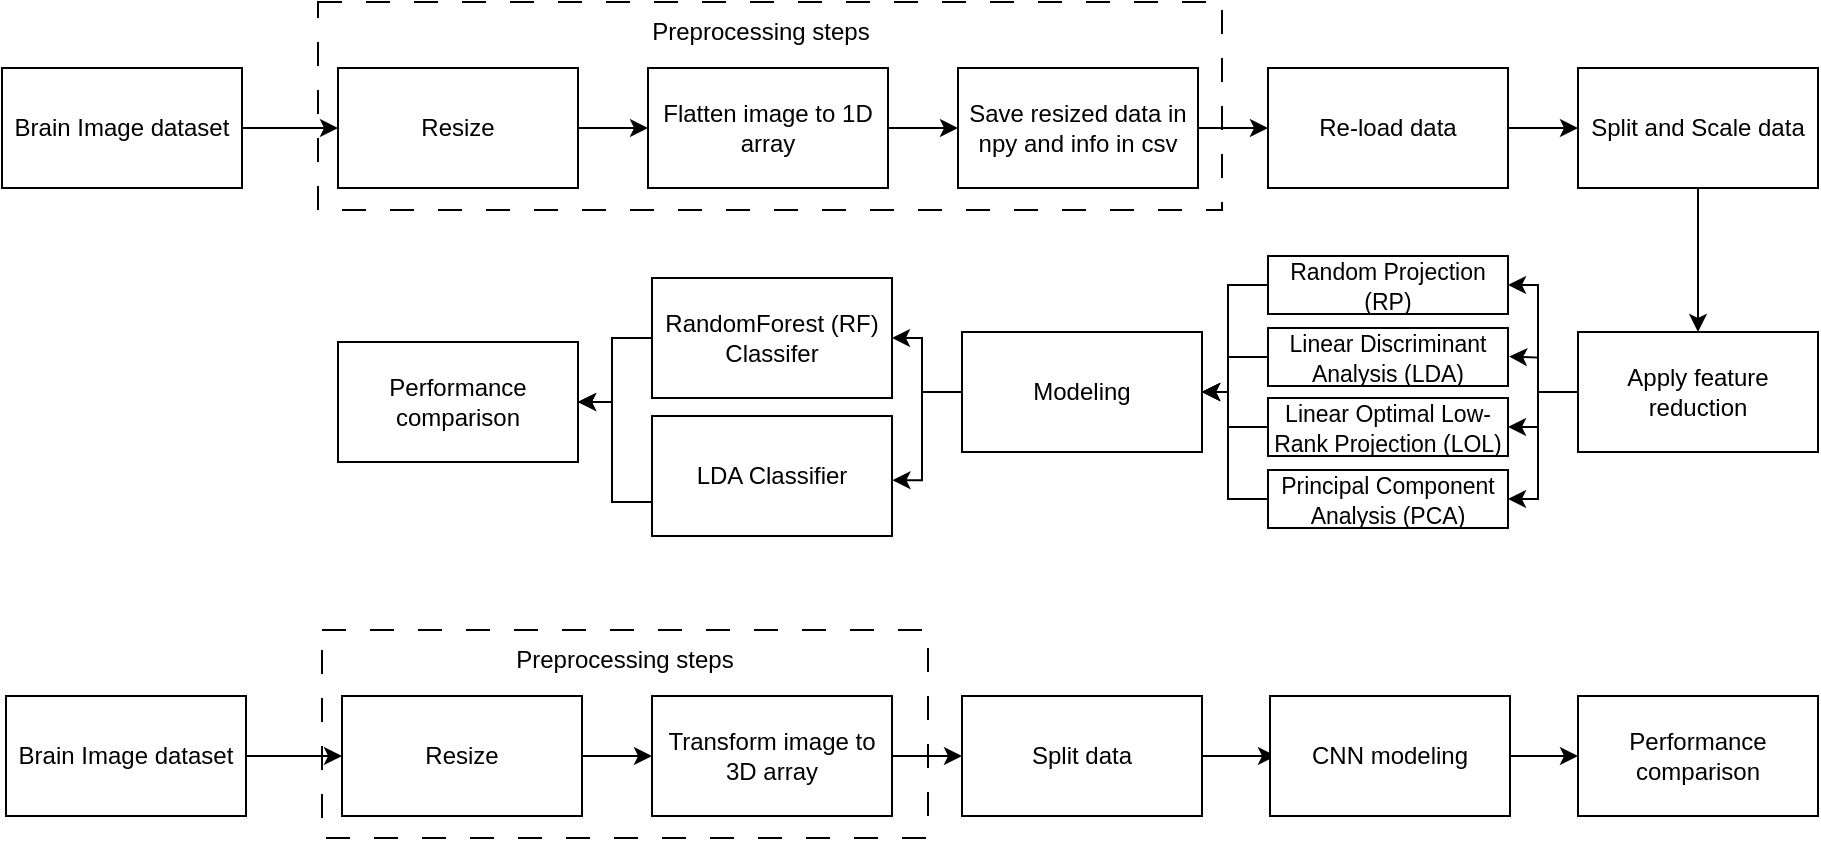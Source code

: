 <mxfile version="24.5.3" type="device">
  <diagram name="Page-1" id="YmXKTbXznHbvRH47uE-R">
    <mxGraphModel dx="34" dy="820" grid="1" gridSize="10" guides="1" tooltips="1" connect="1" arrows="1" fold="1" page="1" pageScale="1" pageWidth="1100" pageHeight="850" math="0" shadow="0">
      <root>
        <mxCell id="0" />
        <mxCell id="1" parent="0" />
        <mxCell id="xontw5LpApdB3VqPf-ii-49" value="" style="rounded=0;whiteSpace=wrap;html=1;fillColor=none;dashed=1;dashPattern=12 12;" parent="1" vertex="1">
          <mxGeometry x="1378" y="170" width="452" height="104" as="geometry" />
        </mxCell>
        <mxCell id="xontw5LpApdB3VqPf-ii-3" value="" style="edgeStyle=orthogonalEdgeStyle;rounded=0;orthogonalLoop=1;jettySize=auto;html=1;" parent="1" source="xontw5LpApdB3VqPf-ii-1" target="xontw5LpApdB3VqPf-ii-2" edge="1">
          <mxGeometry relative="1" as="geometry" />
        </mxCell>
        <mxCell id="xontw5LpApdB3VqPf-ii-1" value="Resize" style="rounded=0;whiteSpace=wrap;html=1;" parent="1" vertex="1">
          <mxGeometry x="1388" y="203" width="120" height="60" as="geometry" />
        </mxCell>
        <mxCell id="xontw5LpApdB3VqPf-ii-5" value="" style="edgeStyle=orthogonalEdgeStyle;rounded=0;orthogonalLoop=1;jettySize=auto;html=1;" parent="1" source="xontw5LpApdB3VqPf-ii-2" target="xontw5LpApdB3VqPf-ii-4" edge="1">
          <mxGeometry relative="1" as="geometry" />
        </mxCell>
        <mxCell id="xontw5LpApdB3VqPf-ii-2" value="Flatten image to 1D array" style="rounded=0;whiteSpace=wrap;html=1;" parent="1" vertex="1">
          <mxGeometry x="1543" y="203" width="120" height="60" as="geometry" />
        </mxCell>
        <mxCell id="xontw5LpApdB3VqPf-ii-7" value="" style="edgeStyle=orthogonalEdgeStyle;rounded=0;orthogonalLoop=1;jettySize=auto;html=1;" parent="1" source="xontw5LpApdB3VqPf-ii-4" target="xontw5LpApdB3VqPf-ii-6" edge="1">
          <mxGeometry relative="1" as="geometry" />
        </mxCell>
        <mxCell id="xontw5LpApdB3VqPf-ii-4" value="Save resized data in npy and info in csv" style="rounded=0;whiteSpace=wrap;html=1;" parent="1" vertex="1">
          <mxGeometry x="1698" y="203" width="120" height="60" as="geometry" />
        </mxCell>
        <mxCell id="xontw5LpApdB3VqPf-ii-10" value="" style="edgeStyle=orthogonalEdgeStyle;rounded=0;orthogonalLoop=1;jettySize=auto;html=1;" parent="1" source="xontw5LpApdB3VqPf-ii-6" target="xontw5LpApdB3VqPf-ii-9" edge="1">
          <mxGeometry relative="1" as="geometry" />
        </mxCell>
        <mxCell id="xontw5LpApdB3VqPf-ii-6" value="Re-load data" style="rounded=0;whiteSpace=wrap;html=1;" parent="1" vertex="1">
          <mxGeometry x="1853" y="203" width="120" height="60" as="geometry" />
        </mxCell>
        <mxCell id="xontw5LpApdB3VqPf-ii-12" value="" style="edgeStyle=orthogonalEdgeStyle;rounded=0;orthogonalLoop=1;jettySize=auto;html=1;" parent="1" source="xontw5LpApdB3VqPf-ii-9" target="xontw5LpApdB3VqPf-ii-11" edge="1">
          <mxGeometry relative="1" as="geometry" />
        </mxCell>
        <mxCell id="xontw5LpApdB3VqPf-ii-9" value="Split and Scale data" style="rounded=0;whiteSpace=wrap;html=1;" parent="1" vertex="1">
          <mxGeometry x="2008" y="203" width="120" height="60" as="geometry" />
        </mxCell>
        <mxCell id="xontw5LpApdB3VqPf-ii-30" style="edgeStyle=orthogonalEdgeStyle;rounded=0;orthogonalLoop=1;jettySize=auto;html=1;entryX=1;entryY=0.5;entryDx=0;entryDy=0;" parent="1" source="xontw5LpApdB3VqPf-ii-11" target="xontw5LpApdB3VqPf-ii-14" edge="1">
          <mxGeometry relative="1" as="geometry">
            <Array as="points">
              <mxPoint x="1988" y="365" />
              <mxPoint x="1988" y="312" />
            </Array>
          </mxGeometry>
        </mxCell>
        <mxCell id="xontw5LpApdB3VqPf-ii-31" style="edgeStyle=orthogonalEdgeStyle;rounded=0;orthogonalLoop=1;jettySize=auto;html=1;" parent="1" source="xontw5LpApdB3VqPf-ii-11" edge="1">
          <mxGeometry relative="1" as="geometry">
            <mxPoint x="1973.556" y="347.278" as="targetPoint" />
          </mxGeometry>
        </mxCell>
        <mxCell id="xontw5LpApdB3VqPf-ii-32" style="edgeStyle=orthogonalEdgeStyle;rounded=0;orthogonalLoop=1;jettySize=auto;html=1;entryX=1;entryY=0.5;entryDx=0;entryDy=0;" parent="1" source="xontw5LpApdB3VqPf-ii-11" target="xontw5LpApdB3VqPf-ii-28" edge="1">
          <mxGeometry relative="1" as="geometry" />
        </mxCell>
        <mxCell id="xontw5LpApdB3VqPf-ii-33" style="edgeStyle=orthogonalEdgeStyle;rounded=0;orthogonalLoop=1;jettySize=auto;html=1;entryX=1;entryY=0.5;entryDx=0;entryDy=0;" parent="1" source="xontw5LpApdB3VqPf-ii-11" target="xontw5LpApdB3VqPf-ii-29" edge="1">
          <mxGeometry relative="1" as="geometry">
            <Array as="points">
              <mxPoint x="1988" y="365" />
              <mxPoint x="1988" y="419" />
            </Array>
          </mxGeometry>
        </mxCell>
        <mxCell id="xontw5LpApdB3VqPf-ii-11" value="Apply feature reduction" style="rounded=0;whiteSpace=wrap;html=1;" parent="1" vertex="1">
          <mxGeometry x="2008" y="335" width="120" height="60" as="geometry" />
        </mxCell>
        <mxCell id="xontw5LpApdB3VqPf-ii-41" style="edgeStyle=orthogonalEdgeStyle;rounded=0;orthogonalLoop=1;jettySize=auto;html=1;entryX=1;entryY=0.5;entryDx=0;entryDy=0;" parent="1" source="xontw5LpApdB3VqPf-ii-14" target="xontw5LpApdB3VqPf-ii-40" edge="1">
          <mxGeometry relative="1" as="geometry">
            <Array as="points">
              <mxPoint x="1833" y="311" />
              <mxPoint x="1833" y="365" />
            </Array>
          </mxGeometry>
        </mxCell>
        <mxCell id="xontw5LpApdB3VqPf-ii-14" value="&lt;font style=&quot;font-size: 11.5px;&quot;&gt;Random Projection (RP)&lt;/font&gt;" style="rounded=0;whiteSpace=wrap;html=1;" parent="1" vertex="1">
          <mxGeometry x="1853" y="297" width="120" height="29" as="geometry" />
        </mxCell>
        <mxCell id="xontw5LpApdB3VqPf-ii-42" style="edgeStyle=orthogonalEdgeStyle;rounded=0;orthogonalLoop=1;jettySize=auto;html=1;entryX=1;entryY=0.5;entryDx=0;entryDy=0;" parent="1" source="xontw5LpApdB3VqPf-ii-15" target="xontw5LpApdB3VqPf-ii-40" edge="1">
          <mxGeometry relative="1" as="geometry" />
        </mxCell>
        <mxCell id="xontw5LpApdB3VqPf-ii-15" value="&lt;font style=&quot;font-size: 11.5px;&quot;&gt;Linear Discriminant Analysis (LDA)&lt;/font&gt;" style="rounded=0;whiteSpace=wrap;html=1;" parent="1" vertex="1">
          <mxGeometry x="1853" y="333" width="120" height="29" as="geometry" />
        </mxCell>
        <mxCell id="xontw5LpApdB3VqPf-ii-47" style="edgeStyle=orthogonalEdgeStyle;rounded=0;orthogonalLoop=1;jettySize=auto;html=1;entryX=1;entryY=0.5;entryDx=0;entryDy=0;" parent="1" source="xontw5LpApdB3VqPf-ii-18" target="xontw5LpApdB3VqPf-ii-20" edge="1">
          <mxGeometry relative="1" as="geometry" />
        </mxCell>
        <mxCell id="xontw5LpApdB3VqPf-ii-18" value="RandomForest (RF)&lt;div&gt;Classifer&lt;/div&gt;" style="rounded=0;whiteSpace=wrap;html=1;" parent="1" vertex="1">
          <mxGeometry x="1545" y="308" width="120" height="60" as="geometry" />
        </mxCell>
        <mxCell id="xontw5LpApdB3VqPf-ii-48" style="edgeStyle=orthogonalEdgeStyle;rounded=0;orthogonalLoop=1;jettySize=auto;html=1;entryX=1;entryY=0.5;entryDx=0;entryDy=0;" parent="1" source="xontw5LpApdB3VqPf-ii-19" target="xontw5LpApdB3VqPf-ii-20" edge="1">
          <mxGeometry relative="1" as="geometry">
            <Array as="points">
              <mxPoint x="1525" y="420" />
              <mxPoint x="1525" y="370" />
            </Array>
          </mxGeometry>
        </mxCell>
        <mxCell id="xontw5LpApdB3VqPf-ii-19" value="LDA Classifier" style="rounded=0;whiteSpace=wrap;html=1;" parent="1" vertex="1">
          <mxGeometry x="1545" y="377" width="120" height="60" as="geometry" />
        </mxCell>
        <mxCell id="xontw5LpApdB3VqPf-ii-20" value="Performance comparison" style="rounded=0;whiteSpace=wrap;html=1;" parent="1" vertex="1">
          <mxGeometry x="1388" y="340" width="120" height="60" as="geometry" />
        </mxCell>
        <mxCell id="xontw5LpApdB3VqPf-ii-43" style="edgeStyle=orthogonalEdgeStyle;rounded=0;orthogonalLoop=1;jettySize=auto;html=1;entryX=1;entryY=0.5;entryDx=0;entryDy=0;" parent="1" source="xontw5LpApdB3VqPf-ii-28" target="xontw5LpApdB3VqPf-ii-40" edge="1">
          <mxGeometry relative="1" as="geometry" />
        </mxCell>
        <mxCell id="xontw5LpApdB3VqPf-ii-28" value="&lt;span style=&quot;font-size: 11.5px;&quot;&gt;Linear Optimal Low-Rank Projection (LOL)&lt;/span&gt;" style="rounded=0;whiteSpace=wrap;html=1;" parent="1" vertex="1">
          <mxGeometry x="1853" y="368" width="120" height="29" as="geometry" />
        </mxCell>
        <mxCell id="xontw5LpApdB3VqPf-ii-44" style="edgeStyle=orthogonalEdgeStyle;rounded=0;orthogonalLoop=1;jettySize=auto;html=1;entryX=1;entryY=0.5;entryDx=0;entryDy=0;" parent="1" source="xontw5LpApdB3VqPf-ii-29" target="xontw5LpApdB3VqPf-ii-40" edge="1">
          <mxGeometry relative="1" as="geometry">
            <Array as="points">
              <mxPoint x="1833" y="419" />
              <mxPoint x="1833" y="365" />
            </Array>
          </mxGeometry>
        </mxCell>
        <mxCell id="xontw5LpApdB3VqPf-ii-29" value="&lt;span style=&quot;font-size: 11.5px;&quot;&gt;Principal Component Analysis (PCA)&lt;/span&gt;" style="rounded=0;whiteSpace=wrap;html=1;" parent="1" vertex="1">
          <mxGeometry x="1853" y="404" width="120" height="29" as="geometry" />
        </mxCell>
        <mxCell id="xontw5LpApdB3VqPf-ii-45" style="edgeStyle=orthogonalEdgeStyle;rounded=0;orthogonalLoop=1;jettySize=auto;html=1;entryX=1;entryY=0.5;entryDx=0;entryDy=0;" parent="1" source="xontw5LpApdB3VqPf-ii-40" target="xontw5LpApdB3VqPf-ii-18" edge="1">
          <mxGeometry relative="1" as="geometry" />
        </mxCell>
        <mxCell id="xontw5LpApdB3VqPf-ii-46" style="edgeStyle=orthogonalEdgeStyle;rounded=0;orthogonalLoop=1;jettySize=auto;html=1;entryX=1.002;entryY=0.535;entryDx=0;entryDy=0;entryPerimeter=0;exitX=0;exitY=0.5;exitDx=0;exitDy=0;" parent="1" source="xontw5LpApdB3VqPf-ii-40" target="xontw5LpApdB3VqPf-ii-19" edge="1">
          <mxGeometry relative="1" as="geometry">
            <mxPoint x="1709" y="365.5" as="sourcePoint" />
            <mxPoint x="1674" y="407.5" as="targetPoint" />
            <Array as="points">
              <mxPoint x="1680" y="365" />
              <mxPoint x="1680" y="409" />
            </Array>
          </mxGeometry>
        </mxCell>
        <mxCell id="xontw5LpApdB3VqPf-ii-40" value="Modeling" style="rounded=0;whiteSpace=wrap;html=1;" parent="1" vertex="1">
          <mxGeometry x="1700" y="335" width="120" height="60" as="geometry" />
        </mxCell>
        <mxCell id="xontw5LpApdB3VqPf-ii-50" value="Preprocessing steps" style="text;html=1;align=center;verticalAlign=middle;whiteSpace=wrap;rounded=0;" parent="1" vertex="1">
          <mxGeometry x="1529" y="170" width="141" height="30" as="geometry" />
        </mxCell>
        <mxCell id="r3Na6jFTcN7GJsO4XyoO-3" value="" style="edgeStyle=orthogonalEdgeStyle;rounded=0;orthogonalLoop=1;jettySize=auto;html=1;entryX=0;entryY=0.5;entryDx=0;entryDy=0;" parent="1" source="r3Na6jFTcN7GJsO4XyoO-1" target="xontw5LpApdB3VqPf-ii-1" edge="1">
          <mxGeometry relative="1" as="geometry" />
        </mxCell>
        <mxCell id="r3Na6jFTcN7GJsO4XyoO-1" value="Brain Image dataset" style="rounded=0;whiteSpace=wrap;html=1;" parent="1" vertex="1">
          <mxGeometry x="1220" y="203" width="120" height="60" as="geometry" />
        </mxCell>
        <mxCell id="r3Na6jFTcN7GJsO4XyoO-6" value="" style="rounded=0;whiteSpace=wrap;html=1;fillColor=none;dashed=1;dashPattern=12 12;" parent="1" vertex="1">
          <mxGeometry x="1380" y="484" width="303" height="104" as="geometry" />
        </mxCell>
        <mxCell id="r3Na6jFTcN7GJsO4XyoO-7" value="" style="edgeStyle=orthogonalEdgeStyle;rounded=0;orthogonalLoop=1;jettySize=auto;html=1;" parent="1" source="r3Na6jFTcN7GJsO4XyoO-8" target="r3Na6jFTcN7GJsO4XyoO-10" edge="1">
          <mxGeometry relative="1" as="geometry" />
        </mxCell>
        <mxCell id="r3Na6jFTcN7GJsO4XyoO-8" value="Resize" style="rounded=0;whiteSpace=wrap;html=1;" parent="1" vertex="1">
          <mxGeometry x="1390" y="517" width="120" height="60" as="geometry" />
        </mxCell>
        <mxCell id="r3Na6jFTcN7GJsO4XyoO-9" value="" style="edgeStyle=orthogonalEdgeStyle;rounded=0;orthogonalLoop=1;jettySize=auto;html=1;" parent="1" source="r3Na6jFTcN7GJsO4XyoO-10" target="r3Na6jFTcN7GJsO4XyoO-12" edge="1">
          <mxGeometry relative="1" as="geometry" />
        </mxCell>
        <mxCell id="r3Na6jFTcN7GJsO4XyoO-10" value="Transform image to 3D array" style="rounded=0;whiteSpace=wrap;html=1;" parent="1" vertex="1">
          <mxGeometry x="1545" y="517" width="120" height="60" as="geometry" />
        </mxCell>
        <mxCell id="r3Na6jFTcN7GJsO4XyoO-11" value="" style="edgeStyle=orthogonalEdgeStyle;rounded=0;orthogonalLoop=1;jettySize=auto;html=1;entryX=0.025;entryY=0.5;entryDx=0;entryDy=0;entryPerimeter=0;" parent="1" source="r3Na6jFTcN7GJsO4XyoO-12" target="r3Na6jFTcN7GJsO4XyoO-16" edge="1">
          <mxGeometry relative="1" as="geometry">
            <mxPoint x="1855" y="547" as="targetPoint" />
          </mxGeometry>
        </mxCell>
        <mxCell id="r3Na6jFTcN7GJsO4XyoO-12" value="Split data" style="rounded=0;whiteSpace=wrap;html=1;" parent="1" vertex="1">
          <mxGeometry x="1700" y="517" width="120" height="60" as="geometry" />
        </mxCell>
        <mxCell id="r3Na6jFTcN7GJsO4XyoO-13" value="Preprocessing steps" style="text;html=1;align=center;verticalAlign=middle;whiteSpace=wrap;rounded=0;" parent="1" vertex="1">
          <mxGeometry x="1461" y="484" width="141" height="30" as="geometry" />
        </mxCell>
        <mxCell id="r3Na6jFTcN7GJsO4XyoO-14" value="" style="edgeStyle=orthogonalEdgeStyle;rounded=0;orthogonalLoop=1;jettySize=auto;html=1;entryX=0;entryY=0.5;entryDx=0;entryDy=0;" parent="1" source="r3Na6jFTcN7GJsO4XyoO-15" target="r3Na6jFTcN7GJsO4XyoO-8" edge="1">
          <mxGeometry relative="1" as="geometry" />
        </mxCell>
        <mxCell id="r3Na6jFTcN7GJsO4XyoO-15" value="Brain Image dataset" style="rounded=0;whiteSpace=wrap;html=1;" parent="1" vertex="1">
          <mxGeometry x="1222" y="517" width="120" height="60" as="geometry" />
        </mxCell>
        <mxCell id="r3Na6jFTcN7GJsO4XyoO-20" value="" style="edgeStyle=orthogonalEdgeStyle;rounded=0;orthogonalLoop=1;jettySize=auto;html=1;" parent="1" source="r3Na6jFTcN7GJsO4XyoO-16" target="r3Na6jFTcN7GJsO4XyoO-19" edge="1">
          <mxGeometry relative="1" as="geometry" />
        </mxCell>
        <mxCell id="r3Na6jFTcN7GJsO4XyoO-16" value="CNN modeling" style="whiteSpace=wrap;html=1;rounded=0;" parent="1" vertex="1">
          <mxGeometry x="1854" y="517" width="120" height="60" as="geometry" />
        </mxCell>
        <mxCell id="r3Na6jFTcN7GJsO4XyoO-19" value="Performance comparison" style="whiteSpace=wrap;html=1;rounded=0;" parent="1" vertex="1">
          <mxGeometry x="2008" y="517" width="120" height="60" as="geometry" />
        </mxCell>
      </root>
    </mxGraphModel>
  </diagram>
</mxfile>
